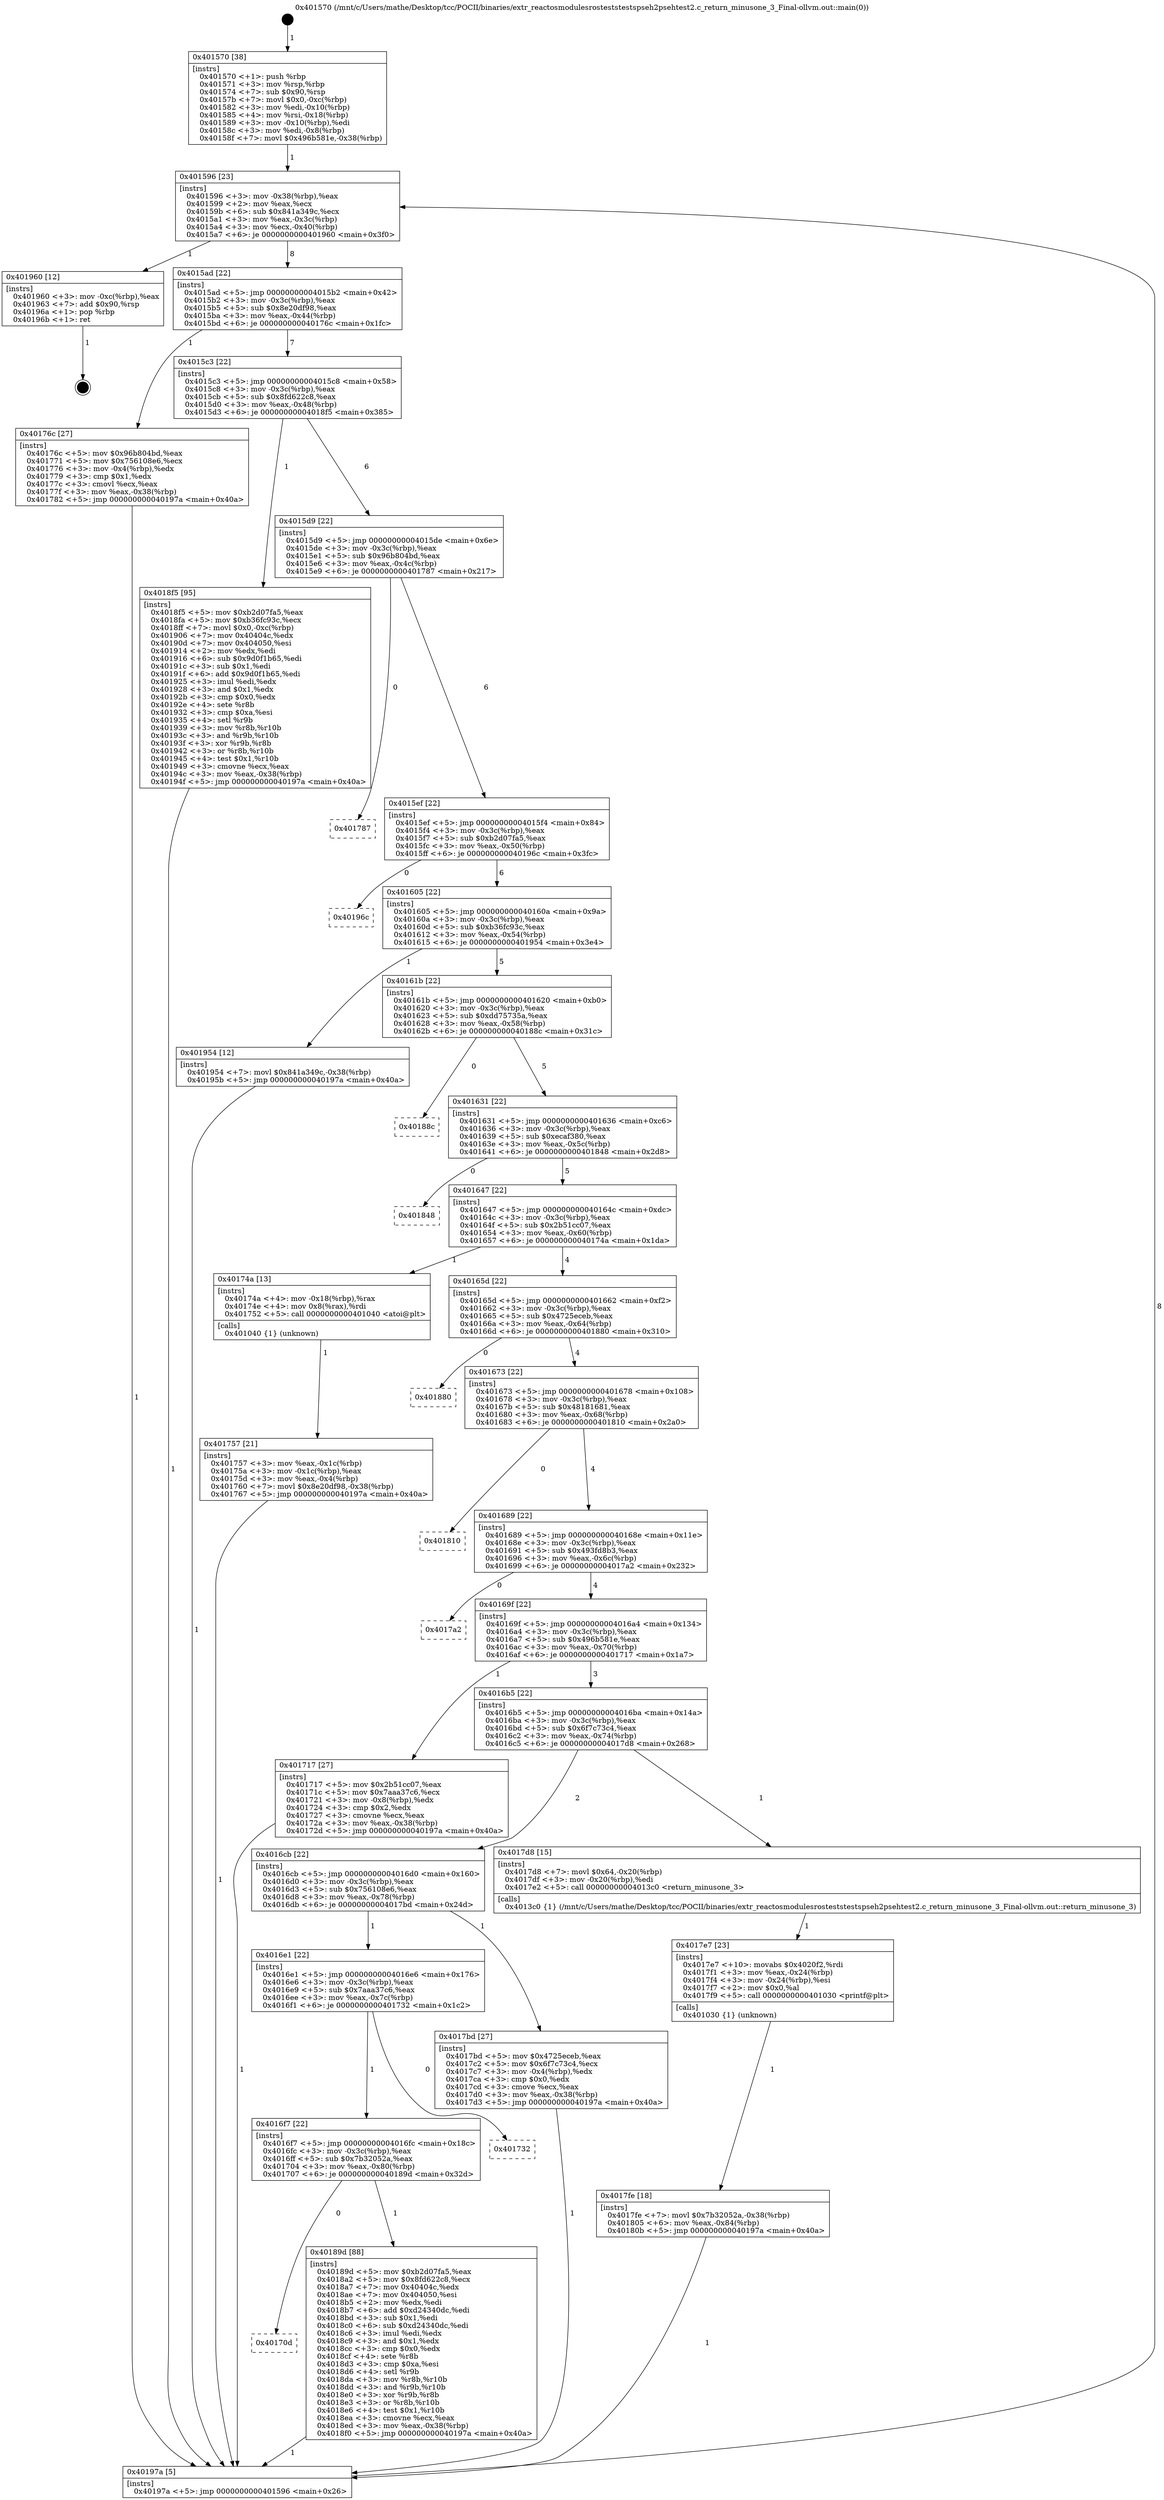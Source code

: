 digraph "0x401570" {
  label = "0x401570 (/mnt/c/Users/mathe/Desktop/tcc/POCII/binaries/extr_reactosmodulesrosteststestspseh2psehtest2.c_return_minusone_3_Final-ollvm.out::main(0))"
  labelloc = "t"
  node[shape=record]

  Entry [label="",width=0.3,height=0.3,shape=circle,fillcolor=black,style=filled]
  "0x401596" [label="{
     0x401596 [23]\l
     | [instrs]\l
     &nbsp;&nbsp;0x401596 \<+3\>: mov -0x38(%rbp),%eax\l
     &nbsp;&nbsp;0x401599 \<+2\>: mov %eax,%ecx\l
     &nbsp;&nbsp;0x40159b \<+6\>: sub $0x841a349c,%ecx\l
     &nbsp;&nbsp;0x4015a1 \<+3\>: mov %eax,-0x3c(%rbp)\l
     &nbsp;&nbsp;0x4015a4 \<+3\>: mov %ecx,-0x40(%rbp)\l
     &nbsp;&nbsp;0x4015a7 \<+6\>: je 0000000000401960 \<main+0x3f0\>\l
  }"]
  "0x401960" [label="{
     0x401960 [12]\l
     | [instrs]\l
     &nbsp;&nbsp;0x401960 \<+3\>: mov -0xc(%rbp),%eax\l
     &nbsp;&nbsp;0x401963 \<+7\>: add $0x90,%rsp\l
     &nbsp;&nbsp;0x40196a \<+1\>: pop %rbp\l
     &nbsp;&nbsp;0x40196b \<+1\>: ret\l
  }"]
  "0x4015ad" [label="{
     0x4015ad [22]\l
     | [instrs]\l
     &nbsp;&nbsp;0x4015ad \<+5\>: jmp 00000000004015b2 \<main+0x42\>\l
     &nbsp;&nbsp;0x4015b2 \<+3\>: mov -0x3c(%rbp),%eax\l
     &nbsp;&nbsp;0x4015b5 \<+5\>: sub $0x8e20df98,%eax\l
     &nbsp;&nbsp;0x4015ba \<+3\>: mov %eax,-0x44(%rbp)\l
     &nbsp;&nbsp;0x4015bd \<+6\>: je 000000000040176c \<main+0x1fc\>\l
  }"]
  Exit [label="",width=0.3,height=0.3,shape=circle,fillcolor=black,style=filled,peripheries=2]
  "0x40176c" [label="{
     0x40176c [27]\l
     | [instrs]\l
     &nbsp;&nbsp;0x40176c \<+5\>: mov $0x96b804bd,%eax\l
     &nbsp;&nbsp;0x401771 \<+5\>: mov $0x756108e6,%ecx\l
     &nbsp;&nbsp;0x401776 \<+3\>: mov -0x4(%rbp),%edx\l
     &nbsp;&nbsp;0x401779 \<+3\>: cmp $0x1,%edx\l
     &nbsp;&nbsp;0x40177c \<+3\>: cmovl %ecx,%eax\l
     &nbsp;&nbsp;0x40177f \<+3\>: mov %eax,-0x38(%rbp)\l
     &nbsp;&nbsp;0x401782 \<+5\>: jmp 000000000040197a \<main+0x40a\>\l
  }"]
  "0x4015c3" [label="{
     0x4015c3 [22]\l
     | [instrs]\l
     &nbsp;&nbsp;0x4015c3 \<+5\>: jmp 00000000004015c8 \<main+0x58\>\l
     &nbsp;&nbsp;0x4015c8 \<+3\>: mov -0x3c(%rbp),%eax\l
     &nbsp;&nbsp;0x4015cb \<+5\>: sub $0x8fd622c8,%eax\l
     &nbsp;&nbsp;0x4015d0 \<+3\>: mov %eax,-0x48(%rbp)\l
     &nbsp;&nbsp;0x4015d3 \<+6\>: je 00000000004018f5 \<main+0x385\>\l
  }"]
  "0x40170d" [label="{
     0x40170d\l
  }", style=dashed]
  "0x4018f5" [label="{
     0x4018f5 [95]\l
     | [instrs]\l
     &nbsp;&nbsp;0x4018f5 \<+5\>: mov $0xb2d07fa5,%eax\l
     &nbsp;&nbsp;0x4018fa \<+5\>: mov $0xb36fc93c,%ecx\l
     &nbsp;&nbsp;0x4018ff \<+7\>: movl $0x0,-0xc(%rbp)\l
     &nbsp;&nbsp;0x401906 \<+7\>: mov 0x40404c,%edx\l
     &nbsp;&nbsp;0x40190d \<+7\>: mov 0x404050,%esi\l
     &nbsp;&nbsp;0x401914 \<+2\>: mov %edx,%edi\l
     &nbsp;&nbsp;0x401916 \<+6\>: sub $0x9d0f1b65,%edi\l
     &nbsp;&nbsp;0x40191c \<+3\>: sub $0x1,%edi\l
     &nbsp;&nbsp;0x40191f \<+6\>: add $0x9d0f1b65,%edi\l
     &nbsp;&nbsp;0x401925 \<+3\>: imul %edi,%edx\l
     &nbsp;&nbsp;0x401928 \<+3\>: and $0x1,%edx\l
     &nbsp;&nbsp;0x40192b \<+3\>: cmp $0x0,%edx\l
     &nbsp;&nbsp;0x40192e \<+4\>: sete %r8b\l
     &nbsp;&nbsp;0x401932 \<+3\>: cmp $0xa,%esi\l
     &nbsp;&nbsp;0x401935 \<+4\>: setl %r9b\l
     &nbsp;&nbsp;0x401939 \<+3\>: mov %r8b,%r10b\l
     &nbsp;&nbsp;0x40193c \<+3\>: and %r9b,%r10b\l
     &nbsp;&nbsp;0x40193f \<+3\>: xor %r9b,%r8b\l
     &nbsp;&nbsp;0x401942 \<+3\>: or %r8b,%r10b\l
     &nbsp;&nbsp;0x401945 \<+4\>: test $0x1,%r10b\l
     &nbsp;&nbsp;0x401949 \<+3\>: cmovne %ecx,%eax\l
     &nbsp;&nbsp;0x40194c \<+3\>: mov %eax,-0x38(%rbp)\l
     &nbsp;&nbsp;0x40194f \<+5\>: jmp 000000000040197a \<main+0x40a\>\l
  }"]
  "0x4015d9" [label="{
     0x4015d9 [22]\l
     | [instrs]\l
     &nbsp;&nbsp;0x4015d9 \<+5\>: jmp 00000000004015de \<main+0x6e\>\l
     &nbsp;&nbsp;0x4015de \<+3\>: mov -0x3c(%rbp),%eax\l
     &nbsp;&nbsp;0x4015e1 \<+5\>: sub $0x96b804bd,%eax\l
     &nbsp;&nbsp;0x4015e6 \<+3\>: mov %eax,-0x4c(%rbp)\l
     &nbsp;&nbsp;0x4015e9 \<+6\>: je 0000000000401787 \<main+0x217\>\l
  }"]
  "0x40189d" [label="{
     0x40189d [88]\l
     | [instrs]\l
     &nbsp;&nbsp;0x40189d \<+5\>: mov $0xb2d07fa5,%eax\l
     &nbsp;&nbsp;0x4018a2 \<+5\>: mov $0x8fd622c8,%ecx\l
     &nbsp;&nbsp;0x4018a7 \<+7\>: mov 0x40404c,%edx\l
     &nbsp;&nbsp;0x4018ae \<+7\>: mov 0x404050,%esi\l
     &nbsp;&nbsp;0x4018b5 \<+2\>: mov %edx,%edi\l
     &nbsp;&nbsp;0x4018b7 \<+6\>: add $0xd24340dc,%edi\l
     &nbsp;&nbsp;0x4018bd \<+3\>: sub $0x1,%edi\l
     &nbsp;&nbsp;0x4018c0 \<+6\>: sub $0xd24340dc,%edi\l
     &nbsp;&nbsp;0x4018c6 \<+3\>: imul %edi,%edx\l
     &nbsp;&nbsp;0x4018c9 \<+3\>: and $0x1,%edx\l
     &nbsp;&nbsp;0x4018cc \<+3\>: cmp $0x0,%edx\l
     &nbsp;&nbsp;0x4018cf \<+4\>: sete %r8b\l
     &nbsp;&nbsp;0x4018d3 \<+3\>: cmp $0xa,%esi\l
     &nbsp;&nbsp;0x4018d6 \<+4\>: setl %r9b\l
     &nbsp;&nbsp;0x4018da \<+3\>: mov %r8b,%r10b\l
     &nbsp;&nbsp;0x4018dd \<+3\>: and %r9b,%r10b\l
     &nbsp;&nbsp;0x4018e0 \<+3\>: xor %r9b,%r8b\l
     &nbsp;&nbsp;0x4018e3 \<+3\>: or %r8b,%r10b\l
     &nbsp;&nbsp;0x4018e6 \<+4\>: test $0x1,%r10b\l
     &nbsp;&nbsp;0x4018ea \<+3\>: cmovne %ecx,%eax\l
     &nbsp;&nbsp;0x4018ed \<+3\>: mov %eax,-0x38(%rbp)\l
     &nbsp;&nbsp;0x4018f0 \<+5\>: jmp 000000000040197a \<main+0x40a\>\l
  }"]
  "0x401787" [label="{
     0x401787\l
  }", style=dashed]
  "0x4015ef" [label="{
     0x4015ef [22]\l
     | [instrs]\l
     &nbsp;&nbsp;0x4015ef \<+5\>: jmp 00000000004015f4 \<main+0x84\>\l
     &nbsp;&nbsp;0x4015f4 \<+3\>: mov -0x3c(%rbp),%eax\l
     &nbsp;&nbsp;0x4015f7 \<+5\>: sub $0xb2d07fa5,%eax\l
     &nbsp;&nbsp;0x4015fc \<+3\>: mov %eax,-0x50(%rbp)\l
     &nbsp;&nbsp;0x4015ff \<+6\>: je 000000000040196c \<main+0x3fc\>\l
  }"]
  "0x4016f7" [label="{
     0x4016f7 [22]\l
     | [instrs]\l
     &nbsp;&nbsp;0x4016f7 \<+5\>: jmp 00000000004016fc \<main+0x18c\>\l
     &nbsp;&nbsp;0x4016fc \<+3\>: mov -0x3c(%rbp),%eax\l
     &nbsp;&nbsp;0x4016ff \<+5\>: sub $0x7b32052a,%eax\l
     &nbsp;&nbsp;0x401704 \<+3\>: mov %eax,-0x80(%rbp)\l
     &nbsp;&nbsp;0x401707 \<+6\>: je 000000000040189d \<main+0x32d\>\l
  }"]
  "0x40196c" [label="{
     0x40196c\l
  }", style=dashed]
  "0x401605" [label="{
     0x401605 [22]\l
     | [instrs]\l
     &nbsp;&nbsp;0x401605 \<+5\>: jmp 000000000040160a \<main+0x9a\>\l
     &nbsp;&nbsp;0x40160a \<+3\>: mov -0x3c(%rbp),%eax\l
     &nbsp;&nbsp;0x40160d \<+5\>: sub $0xb36fc93c,%eax\l
     &nbsp;&nbsp;0x401612 \<+3\>: mov %eax,-0x54(%rbp)\l
     &nbsp;&nbsp;0x401615 \<+6\>: je 0000000000401954 \<main+0x3e4\>\l
  }"]
  "0x401732" [label="{
     0x401732\l
  }", style=dashed]
  "0x401954" [label="{
     0x401954 [12]\l
     | [instrs]\l
     &nbsp;&nbsp;0x401954 \<+7\>: movl $0x841a349c,-0x38(%rbp)\l
     &nbsp;&nbsp;0x40195b \<+5\>: jmp 000000000040197a \<main+0x40a\>\l
  }"]
  "0x40161b" [label="{
     0x40161b [22]\l
     | [instrs]\l
     &nbsp;&nbsp;0x40161b \<+5\>: jmp 0000000000401620 \<main+0xb0\>\l
     &nbsp;&nbsp;0x401620 \<+3\>: mov -0x3c(%rbp),%eax\l
     &nbsp;&nbsp;0x401623 \<+5\>: sub $0xdd75735a,%eax\l
     &nbsp;&nbsp;0x401628 \<+3\>: mov %eax,-0x58(%rbp)\l
     &nbsp;&nbsp;0x40162b \<+6\>: je 000000000040188c \<main+0x31c\>\l
  }"]
  "0x4017fe" [label="{
     0x4017fe [18]\l
     | [instrs]\l
     &nbsp;&nbsp;0x4017fe \<+7\>: movl $0x7b32052a,-0x38(%rbp)\l
     &nbsp;&nbsp;0x401805 \<+6\>: mov %eax,-0x84(%rbp)\l
     &nbsp;&nbsp;0x40180b \<+5\>: jmp 000000000040197a \<main+0x40a\>\l
  }"]
  "0x40188c" [label="{
     0x40188c\l
  }", style=dashed]
  "0x401631" [label="{
     0x401631 [22]\l
     | [instrs]\l
     &nbsp;&nbsp;0x401631 \<+5\>: jmp 0000000000401636 \<main+0xc6\>\l
     &nbsp;&nbsp;0x401636 \<+3\>: mov -0x3c(%rbp),%eax\l
     &nbsp;&nbsp;0x401639 \<+5\>: sub $0xecaf380,%eax\l
     &nbsp;&nbsp;0x40163e \<+3\>: mov %eax,-0x5c(%rbp)\l
     &nbsp;&nbsp;0x401641 \<+6\>: je 0000000000401848 \<main+0x2d8\>\l
  }"]
  "0x4017e7" [label="{
     0x4017e7 [23]\l
     | [instrs]\l
     &nbsp;&nbsp;0x4017e7 \<+10\>: movabs $0x4020f2,%rdi\l
     &nbsp;&nbsp;0x4017f1 \<+3\>: mov %eax,-0x24(%rbp)\l
     &nbsp;&nbsp;0x4017f4 \<+3\>: mov -0x24(%rbp),%esi\l
     &nbsp;&nbsp;0x4017f7 \<+2\>: mov $0x0,%al\l
     &nbsp;&nbsp;0x4017f9 \<+5\>: call 0000000000401030 \<printf@plt\>\l
     | [calls]\l
     &nbsp;&nbsp;0x401030 \{1\} (unknown)\l
  }"]
  "0x401848" [label="{
     0x401848\l
  }", style=dashed]
  "0x401647" [label="{
     0x401647 [22]\l
     | [instrs]\l
     &nbsp;&nbsp;0x401647 \<+5\>: jmp 000000000040164c \<main+0xdc\>\l
     &nbsp;&nbsp;0x40164c \<+3\>: mov -0x3c(%rbp),%eax\l
     &nbsp;&nbsp;0x40164f \<+5\>: sub $0x2b51cc07,%eax\l
     &nbsp;&nbsp;0x401654 \<+3\>: mov %eax,-0x60(%rbp)\l
     &nbsp;&nbsp;0x401657 \<+6\>: je 000000000040174a \<main+0x1da\>\l
  }"]
  "0x4016e1" [label="{
     0x4016e1 [22]\l
     | [instrs]\l
     &nbsp;&nbsp;0x4016e1 \<+5\>: jmp 00000000004016e6 \<main+0x176\>\l
     &nbsp;&nbsp;0x4016e6 \<+3\>: mov -0x3c(%rbp),%eax\l
     &nbsp;&nbsp;0x4016e9 \<+5\>: sub $0x7aaa37c6,%eax\l
     &nbsp;&nbsp;0x4016ee \<+3\>: mov %eax,-0x7c(%rbp)\l
     &nbsp;&nbsp;0x4016f1 \<+6\>: je 0000000000401732 \<main+0x1c2\>\l
  }"]
  "0x40174a" [label="{
     0x40174a [13]\l
     | [instrs]\l
     &nbsp;&nbsp;0x40174a \<+4\>: mov -0x18(%rbp),%rax\l
     &nbsp;&nbsp;0x40174e \<+4\>: mov 0x8(%rax),%rdi\l
     &nbsp;&nbsp;0x401752 \<+5\>: call 0000000000401040 \<atoi@plt\>\l
     | [calls]\l
     &nbsp;&nbsp;0x401040 \{1\} (unknown)\l
  }"]
  "0x40165d" [label="{
     0x40165d [22]\l
     | [instrs]\l
     &nbsp;&nbsp;0x40165d \<+5\>: jmp 0000000000401662 \<main+0xf2\>\l
     &nbsp;&nbsp;0x401662 \<+3\>: mov -0x3c(%rbp),%eax\l
     &nbsp;&nbsp;0x401665 \<+5\>: sub $0x4725eceb,%eax\l
     &nbsp;&nbsp;0x40166a \<+3\>: mov %eax,-0x64(%rbp)\l
     &nbsp;&nbsp;0x40166d \<+6\>: je 0000000000401880 \<main+0x310\>\l
  }"]
  "0x4017bd" [label="{
     0x4017bd [27]\l
     | [instrs]\l
     &nbsp;&nbsp;0x4017bd \<+5\>: mov $0x4725eceb,%eax\l
     &nbsp;&nbsp;0x4017c2 \<+5\>: mov $0x6f7c73c4,%ecx\l
     &nbsp;&nbsp;0x4017c7 \<+3\>: mov -0x4(%rbp),%edx\l
     &nbsp;&nbsp;0x4017ca \<+3\>: cmp $0x0,%edx\l
     &nbsp;&nbsp;0x4017cd \<+3\>: cmove %ecx,%eax\l
     &nbsp;&nbsp;0x4017d0 \<+3\>: mov %eax,-0x38(%rbp)\l
     &nbsp;&nbsp;0x4017d3 \<+5\>: jmp 000000000040197a \<main+0x40a\>\l
  }"]
  "0x401880" [label="{
     0x401880\l
  }", style=dashed]
  "0x401673" [label="{
     0x401673 [22]\l
     | [instrs]\l
     &nbsp;&nbsp;0x401673 \<+5\>: jmp 0000000000401678 \<main+0x108\>\l
     &nbsp;&nbsp;0x401678 \<+3\>: mov -0x3c(%rbp),%eax\l
     &nbsp;&nbsp;0x40167b \<+5\>: sub $0x48181681,%eax\l
     &nbsp;&nbsp;0x401680 \<+3\>: mov %eax,-0x68(%rbp)\l
     &nbsp;&nbsp;0x401683 \<+6\>: je 0000000000401810 \<main+0x2a0\>\l
  }"]
  "0x4016cb" [label="{
     0x4016cb [22]\l
     | [instrs]\l
     &nbsp;&nbsp;0x4016cb \<+5\>: jmp 00000000004016d0 \<main+0x160\>\l
     &nbsp;&nbsp;0x4016d0 \<+3\>: mov -0x3c(%rbp),%eax\l
     &nbsp;&nbsp;0x4016d3 \<+5\>: sub $0x756108e6,%eax\l
     &nbsp;&nbsp;0x4016d8 \<+3\>: mov %eax,-0x78(%rbp)\l
     &nbsp;&nbsp;0x4016db \<+6\>: je 00000000004017bd \<main+0x24d\>\l
  }"]
  "0x401810" [label="{
     0x401810\l
  }", style=dashed]
  "0x401689" [label="{
     0x401689 [22]\l
     | [instrs]\l
     &nbsp;&nbsp;0x401689 \<+5\>: jmp 000000000040168e \<main+0x11e\>\l
     &nbsp;&nbsp;0x40168e \<+3\>: mov -0x3c(%rbp),%eax\l
     &nbsp;&nbsp;0x401691 \<+5\>: sub $0x493fd8b3,%eax\l
     &nbsp;&nbsp;0x401696 \<+3\>: mov %eax,-0x6c(%rbp)\l
     &nbsp;&nbsp;0x401699 \<+6\>: je 00000000004017a2 \<main+0x232\>\l
  }"]
  "0x4017d8" [label="{
     0x4017d8 [15]\l
     | [instrs]\l
     &nbsp;&nbsp;0x4017d8 \<+7\>: movl $0x64,-0x20(%rbp)\l
     &nbsp;&nbsp;0x4017df \<+3\>: mov -0x20(%rbp),%edi\l
     &nbsp;&nbsp;0x4017e2 \<+5\>: call 00000000004013c0 \<return_minusone_3\>\l
     | [calls]\l
     &nbsp;&nbsp;0x4013c0 \{1\} (/mnt/c/Users/mathe/Desktop/tcc/POCII/binaries/extr_reactosmodulesrosteststestspseh2psehtest2.c_return_minusone_3_Final-ollvm.out::return_minusone_3)\l
  }"]
  "0x4017a2" [label="{
     0x4017a2\l
  }", style=dashed]
  "0x40169f" [label="{
     0x40169f [22]\l
     | [instrs]\l
     &nbsp;&nbsp;0x40169f \<+5\>: jmp 00000000004016a4 \<main+0x134\>\l
     &nbsp;&nbsp;0x4016a4 \<+3\>: mov -0x3c(%rbp),%eax\l
     &nbsp;&nbsp;0x4016a7 \<+5\>: sub $0x496b581e,%eax\l
     &nbsp;&nbsp;0x4016ac \<+3\>: mov %eax,-0x70(%rbp)\l
     &nbsp;&nbsp;0x4016af \<+6\>: je 0000000000401717 \<main+0x1a7\>\l
  }"]
  "0x401757" [label="{
     0x401757 [21]\l
     | [instrs]\l
     &nbsp;&nbsp;0x401757 \<+3\>: mov %eax,-0x1c(%rbp)\l
     &nbsp;&nbsp;0x40175a \<+3\>: mov -0x1c(%rbp),%eax\l
     &nbsp;&nbsp;0x40175d \<+3\>: mov %eax,-0x4(%rbp)\l
     &nbsp;&nbsp;0x401760 \<+7\>: movl $0x8e20df98,-0x38(%rbp)\l
     &nbsp;&nbsp;0x401767 \<+5\>: jmp 000000000040197a \<main+0x40a\>\l
  }"]
  "0x401717" [label="{
     0x401717 [27]\l
     | [instrs]\l
     &nbsp;&nbsp;0x401717 \<+5\>: mov $0x2b51cc07,%eax\l
     &nbsp;&nbsp;0x40171c \<+5\>: mov $0x7aaa37c6,%ecx\l
     &nbsp;&nbsp;0x401721 \<+3\>: mov -0x8(%rbp),%edx\l
     &nbsp;&nbsp;0x401724 \<+3\>: cmp $0x2,%edx\l
     &nbsp;&nbsp;0x401727 \<+3\>: cmovne %ecx,%eax\l
     &nbsp;&nbsp;0x40172a \<+3\>: mov %eax,-0x38(%rbp)\l
     &nbsp;&nbsp;0x40172d \<+5\>: jmp 000000000040197a \<main+0x40a\>\l
  }"]
  "0x4016b5" [label="{
     0x4016b5 [22]\l
     | [instrs]\l
     &nbsp;&nbsp;0x4016b5 \<+5\>: jmp 00000000004016ba \<main+0x14a\>\l
     &nbsp;&nbsp;0x4016ba \<+3\>: mov -0x3c(%rbp),%eax\l
     &nbsp;&nbsp;0x4016bd \<+5\>: sub $0x6f7c73c4,%eax\l
     &nbsp;&nbsp;0x4016c2 \<+3\>: mov %eax,-0x74(%rbp)\l
     &nbsp;&nbsp;0x4016c5 \<+6\>: je 00000000004017d8 \<main+0x268\>\l
  }"]
  "0x40197a" [label="{
     0x40197a [5]\l
     | [instrs]\l
     &nbsp;&nbsp;0x40197a \<+5\>: jmp 0000000000401596 \<main+0x26\>\l
  }"]
  "0x401570" [label="{
     0x401570 [38]\l
     | [instrs]\l
     &nbsp;&nbsp;0x401570 \<+1\>: push %rbp\l
     &nbsp;&nbsp;0x401571 \<+3\>: mov %rsp,%rbp\l
     &nbsp;&nbsp;0x401574 \<+7\>: sub $0x90,%rsp\l
     &nbsp;&nbsp;0x40157b \<+7\>: movl $0x0,-0xc(%rbp)\l
     &nbsp;&nbsp;0x401582 \<+3\>: mov %edi,-0x10(%rbp)\l
     &nbsp;&nbsp;0x401585 \<+4\>: mov %rsi,-0x18(%rbp)\l
     &nbsp;&nbsp;0x401589 \<+3\>: mov -0x10(%rbp),%edi\l
     &nbsp;&nbsp;0x40158c \<+3\>: mov %edi,-0x8(%rbp)\l
     &nbsp;&nbsp;0x40158f \<+7\>: movl $0x496b581e,-0x38(%rbp)\l
  }"]
  Entry -> "0x401570" [label=" 1"]
  "0x401596" -> "0x401960" [label=" 1"]
  "0x401596" -> "0x4015ad" [label=" 8"]
  "0x401960" -> Exit [label=" 1"]
  "0x4015ad" -> "0x40176c" [label=" 1"]
  "0x4015ad" -> "0x4015c3" [label=" 7"]
  "0x401954" -> "0x40197a" [label=" 1"]
  "0x4015c3" -> "0x4018f5" [label=" 1"]
  "0x4015c3" -> "0x4015d9" [label=" 6"]
  "0x4018f5" -> "0x40197a" [label=" 1"]
  "0x4015d9" -> "0x401787" [label=" 0"]
  "0x4015d9" -> "0x4015ef" [label=" 6"]
  "0x40189d" -> "0x40197a" [label=" 1"]
  "0x4015ef" -> "0x40196c" [label=" 0"]
  "0x4015ef" -> "0x401605" [label=" 6"]
  "0x4016f7" -> "0x40189d" [label=" 1"]
  "0x401605" -> "0x401954" [label=" 1"]
  "0x401605" -> "0x40161b" [label=" 5"]
  "0x4016f7" -> "0x40170d" [label=" 0"]
  "0x40161b" -> "0x40188c" [label=" 0"]
  "0x40161b" -> "0x401631" [label=" 5"]
  "0x4016e1" -> "0x401732" [label=" 0"]
  "0x401631" -> "0x401848" [label=" 0"]
  "0x401631" -> "0x401647" [label=" 5"]
  "0x4016e1" -> "0x4016f7" [label=" 1"]
  "0x401647" -> "0x40174a" [label=" 1"]
  "0x401647" -> "0x40165d" [label=" 4"]
  "0x4017fe" -> "0x40197a" [label=" 1"]
  "0x40165d" -> "0x401880" [label=" 0"]
  "0x40165d" -> "0x401673" [label=" 4"]
  "0x4017e7" -> "0x4017fe" [label=" 1"]
  "0x401673" -> "0x401810" [label=" 0"]
  "0x401673" -> "0x401689" [label=" 4"]
  "0x4017bd" -> "0x40197a" [label=" 1"]
  "0x401689" -> "0x4017a2" [label=" 0"]
  "0x401689" -> "0x40169f" [label=" 4"]
  "0x4016cb" -> "0x4016e1" [label=" 1"]
  "0x40169f" -> "0x401717" [label=" 1"]
  "0x40169f" -> "0x4016b5" [label=" 3"]
  "0x401717" -> "0x40197a" [label=" 1"]
  "0x401570" -> "0x401596" [label=" 1"]
  "0x40197a" -> "0x401596" [label=" 8"]
  "0x40174a" -> "0x401757" [label=" 1"]
  "0x401757" -> "0x40197a" [label=" 1"]
  "0x40176c" -> "0x40197a" [label=" 1"]
  "0x4016cb" -> "0x4017bd" [label=" 1"]
  "0x4016b5" -> "0x4017d8" [label=" 1"]
  "0x4016b5" -> "0x4016cb" [label=" 2"]
  "0x4017d8" -> "0x4017e7" [label=" 1"]
}
